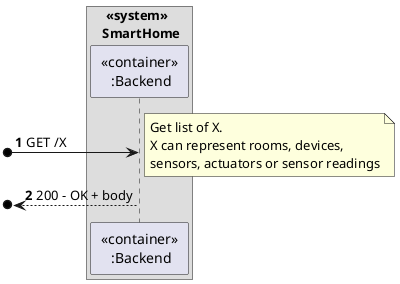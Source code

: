 @startuml
'https://plantuml.com/sequence-diagram

autonumber

box "  <<system>> \n SmartHome"
    participant " <<container>> \n :Backend" as backend
end box

[o-> backend: GET /X

note right
  Get list of X.
  X can represent rooms, devices,
  sensors, actuators or sensor readings
end note

[o<-- backend: 200 - OK + body



@enduml